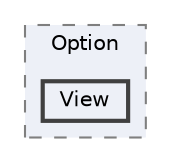 digraph "C:/Users/むずでょ/Documents/Unity Projects/RMU-1-00-00-Research/Assets/RPGMaker/Codebase/Editor/Inspector/Option/View"
{
 // LATEX_PDF_SIZE
  bgcolor="transparent";
  edge [fontname=Helvetica,fontsize=10,labelfontname=Helvetica,labelfontsize=10];
  node [fontname=Helvetica,fontsize=10,shape=box,height=0.2,width=0.4];
  compound=true
  subgraph clusterdir_2aa7c95ef30d45601603d066ad88dc8a {
    graph [ bgcolor="#edf0f7", pencolor="grey50", label="Option", fontname=Helvetica,fontsize=10 style="filled,dashed", URL="dir_2aa7c95ef30d45601603d066ad88dc8a.html",tooltip=""]
  dir_636107cdd0f2ed29acd5c691ae2b7563 [label="View", fillcolor="#edf0f7", color="grey25", style="filled,bold", URL="dir_636107cdd0f2ed29acd5c691ae2b7563.html",tooltip=""];
  }
}
